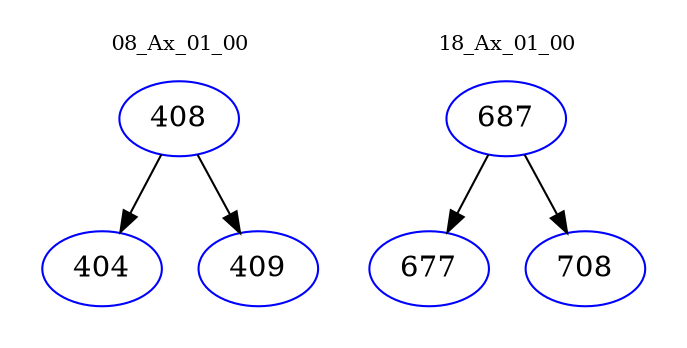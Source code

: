 digraph{
subgraph cluster_0 {
color = white
label = "08_Ax_01_00";
fontsize=10;
T0_408 [label="408", color="blue"]
T0_408 -> T0_404 [color="black"]
T0_404 [label="404", color="blue"]
T0_408 -> T0_409 [color="black"]
T0_409 [label="409", color="blue"]
}
subgraph cluster_1 {
color = white
label = "18_Ax_01_00";
fontsize=10;
T1_687 [label="687", color="blue"]
T1_687 -> T1_677 [color="black"]
T1_677 [label="677", color="blue"]
T1_687 -> T1_708 [color="black"]
T1_708 [label="708", color="blue"]
}
}
